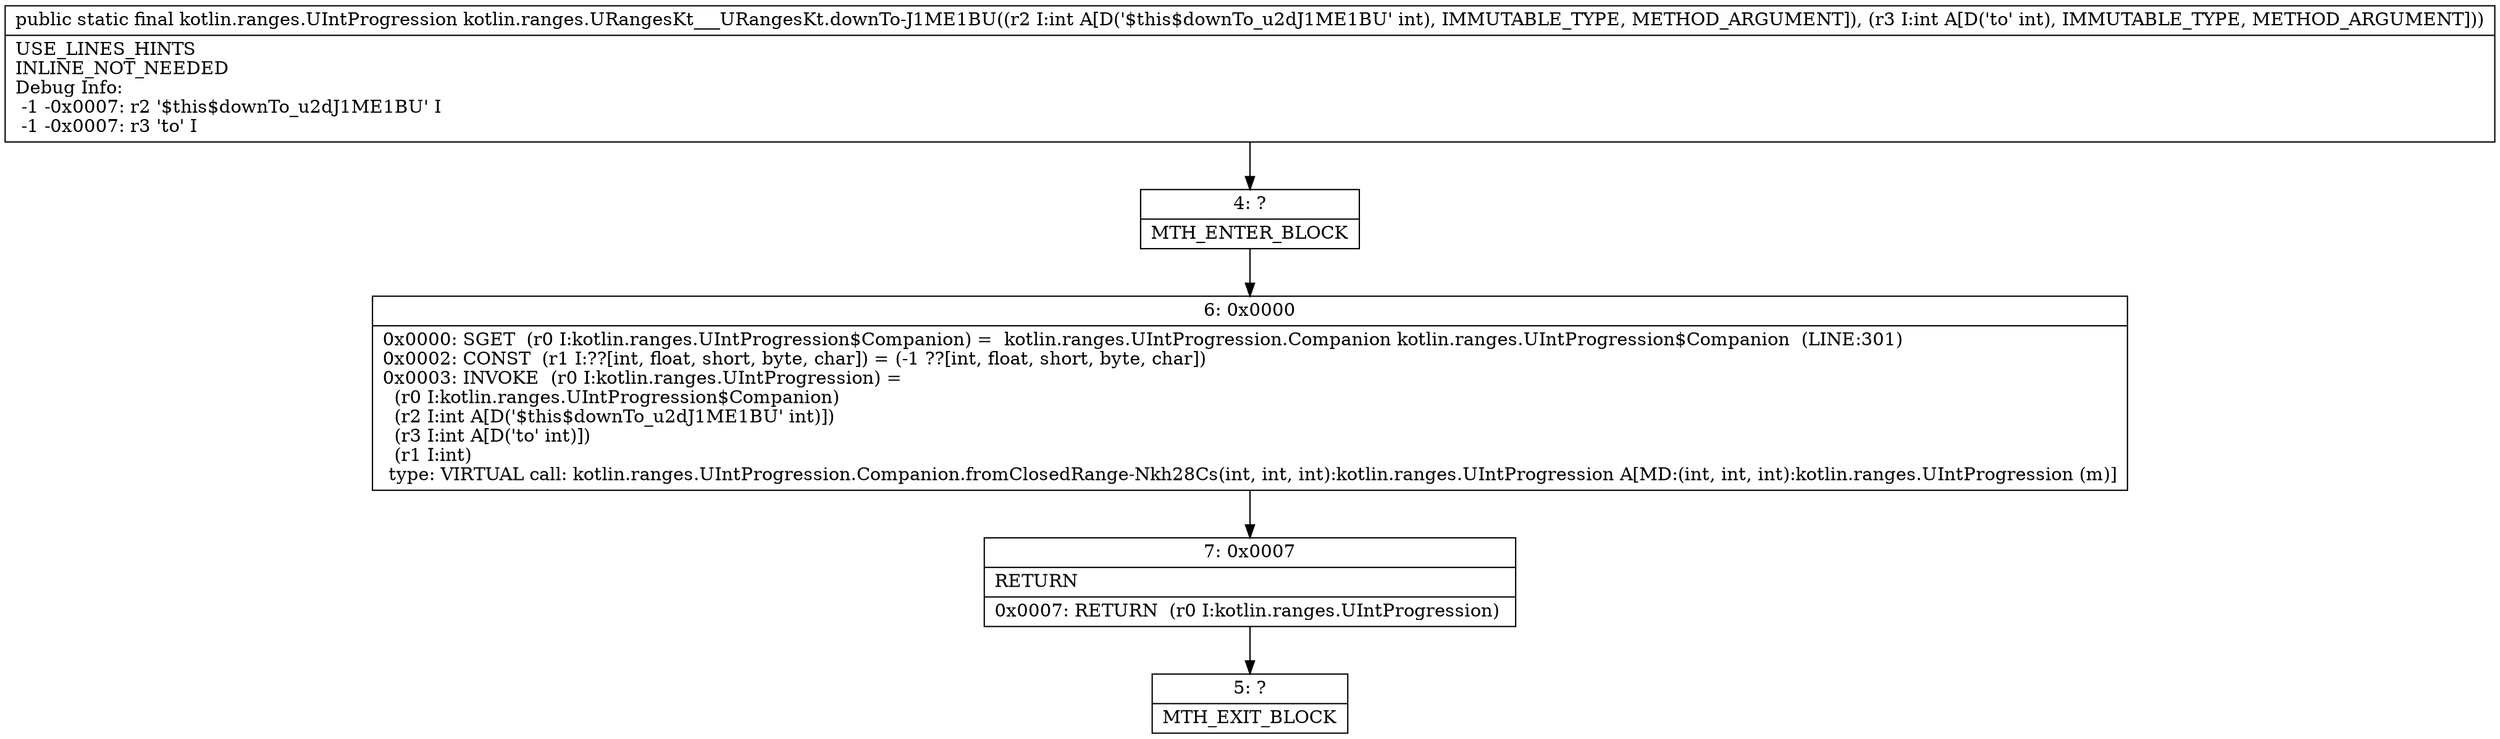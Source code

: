 digraph "CFG forkotlin.ranges.URangesKt___URangesKt.downTo\-J1ME1BU(II)Lkotlin\/ranges\/UIntProgression;" {
Node_4 [shape=record,label="{4\:\ ?|MTH_ENTER_BLOCK\l}"];
Node_6 [shape=record,label="{6\:\ 0x0000|0x0000: SGET  (r0 I:kotlin.ranges.UIntProgression$Companion) =  kotlin.ranges.UIntProgression.Companion kotlin.ranges.UIntProgression$Companion  (LINE:301)\l0x0002: CONST  (r1 I:??[int, float, short, byte, char]) = (\-1 ??[int, float, short, byte, char]) \l0x0003: INVOKE  (r0 I:kotlin.ranges.UIntProgression) = \l  (r0 I:kotlin.ranges.UIntProgression$Companion)\l  (r2 I:int A[D('$this$downTo_u2dJ1ME1BU' int)])\l  (r3 I:int A[D('to' int)])\l  (r1 I:int)\l type: VIRTUAL call: kotlin.ranges.UIntProgression.Companion.fromClosedRange\-Nkh28Cs(int, int, int):kotlin.ranges.UIntProgression A[MD:(int, int, int):kotlin.ranges.UIntProgression (m)]\l}"];
Node_7 [shape=record,label="{7\:\ 0x0007|RETURN\l|0x0007: RETURN  (r0 I:kotlin.ranges.UIntProgression) \l}"];
Node_5 [shape=record,label="{5\:\ ?|MTH_EXIT_BLOCK\l}"];
MethodNode[shape=record,label="{public static final kotlin.ranges.UIntProgression kotlin.ranges.URangesKt___URangesKt.downTo\-J1ME1BU((r2 I:int A[D('$this$downTo_u2dJ1ME1BU' int), IMMUTABLE_TYPE, METHOD_ARGUMENT]), (r3 I:int A[D('to' int), IMMUTABLE_TYPE, METHOD_ARGUMENT]))  | USE_LINES_HINTS\lINLINE_NOT_NEEDED\lDebug Info:\l  \-1 \-0x0007: r2 '$this$downTo_u2dJ1ME1BU' I\l  \-1 \-0x0007: r3 'to' I\l}"];
MethodNode -> Node_4;Node_4 -> Node_6;
Node_6 -> Node_7;
Node_7 -> Node_5;
}

